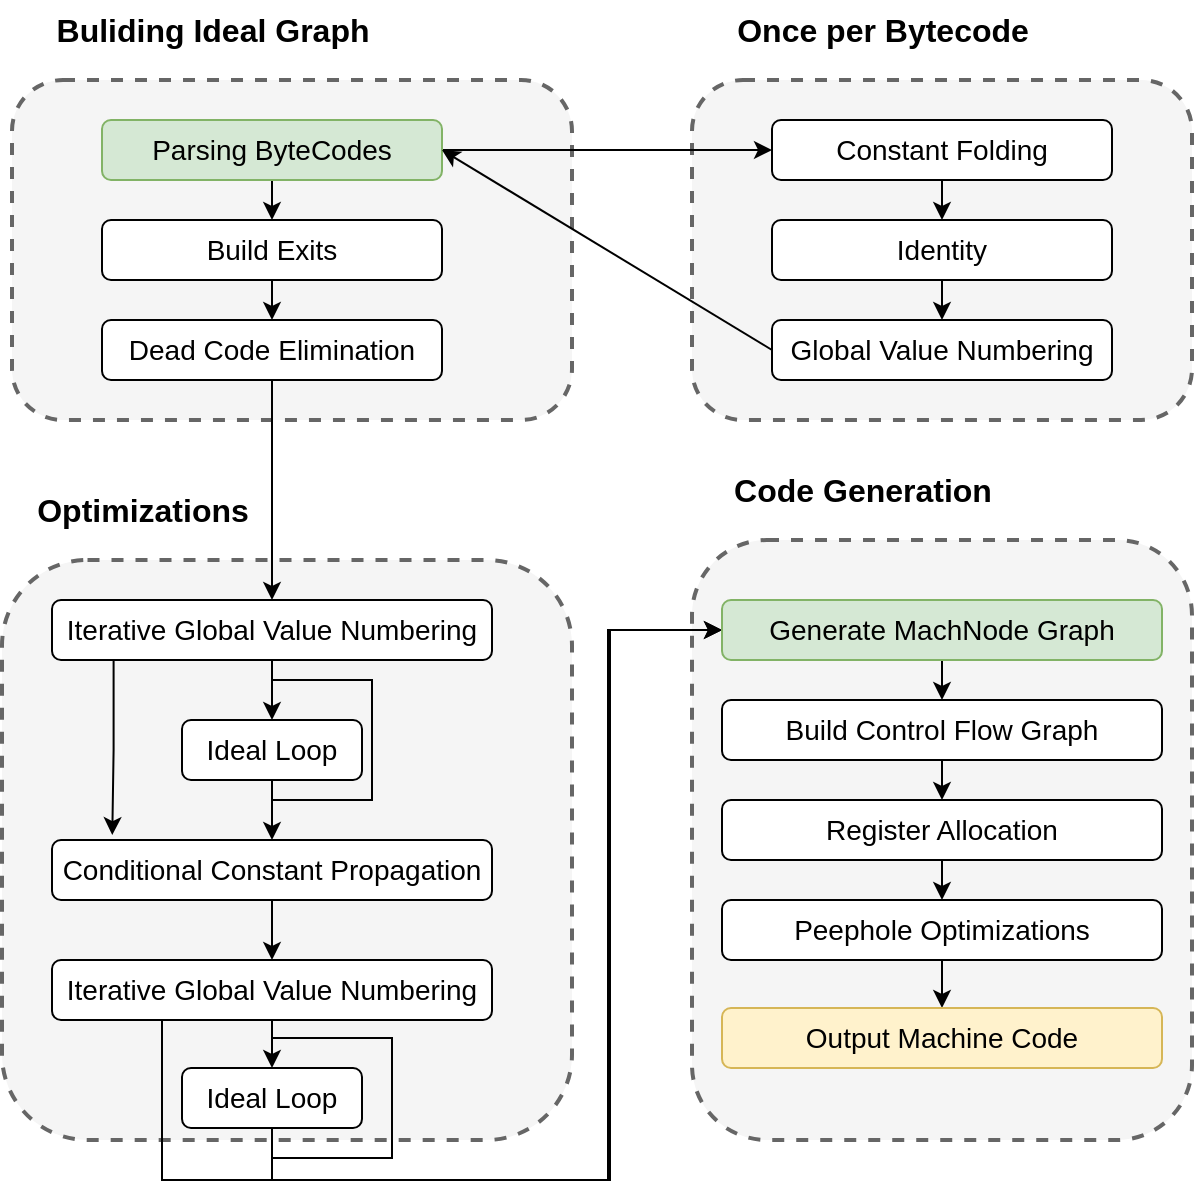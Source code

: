 <mxfile version="26.0.16">
  <diagram name="Page-1" id="pdihNeAQgmJMQmQSXDFN">
    <mxGraphModel dx="1678" dy="888" grid="1" gridSize="10" guides="1" tooltips="1" connect="1" arrows="1" fold="1" page="1" pageScale="1" pageWidth="827" pageHeight="1169" math="0" shadow="0">
      <root>
        <mxCell id="0" />
        <mxCell id="1" parent="0" />
        <mxCell id="Ed5fq_KU7zEKJbalu_ab-51" value="" style="rounded=1;whiteSpace=wrap;html=1;fillColor=#f5f5f5;dashed=1;fontColor=#333333;strokeColor=#666666;strokeWidth=2;" parent="1" vertex="1">
          <mxGeometry x="461" y="310" width="250" height="300" as="geometry" />
        </mxCell>
        <mxCell id="Ed5fq_KU7zEKJbalu_ab-49" value="" style="rounded=1;whiteSpace=wrap;html=1;fillColor=#f5f5f5;dashed=1;fontColor=#333333;strokeColor=#666666;strokeWidth=2;" parent="1" vertex="1">
          <mxGeometry x="461" y="80" width="250" height="170" as="geometry" />
        </mxCell>
        <mxCell id="Ed5fq_KU7zEKJbalu_ab-47" value="" style="rounded=1;whiteSpace=wrap;html=1;fillColor=#f5f5f5;dashed=1;fontColor=#333333;strokeColor=#666666;strokeWidth=2;" parent="1" vertex="1">
          <mxGeometry x="116" y="320" width="285" height="290" as="geometry" />
        </mxCell>
        <mxCell id="Ed5fq_KU7zEKJbalu_ab-45" value="" style="rounded=1;whiteSpace=wrap;html=1;fillColor=#f5f5f5;dashed=1;fontColor=#333333;strokeColor=#666666;strokeWidth=2;" parent="1" vertex="1">
          <mxGeometry x="121" y="80" width="280" height="170" as="geometry" />
        </mxCell>
        <mxCell id="Ed5fq_KU7zEKJbalu_ab-10" style="edgeStyle=orthogonalEdgeStyle;rounded=0;orthogonalLoop=1;jettySize=auto;html=1;exitX=0.5;exitY=1;exitDx=0;exitDy=0;entryX=0.5;entryY=0;entryDx=0;entryDy=0;strokeColor=light-dark(#000000,#EDEDED);" parent="1" source="Ed5fq_KU7zEKJbalu_ab-1" target="Ed5fq_KU7zEKJbalu_ab-2" edge="1">
          <mxGeometry relative="1" as="geometry" />
        </mxCell>
        <mxCell id="Ed5fq_KU7zEKJbalu_ab-25" style="edgeStyle=orthogonalEdgeStyle;rounded=0;orthogonalLoop=1;jettySize=auto;html=1;exitX=1;exitY=0.5;exitDx=0;exitDy=0;entryX=0;entryY=0.5;entryDx=0;entryDy=0;strokeColor=light-dark(#000000,#EDEDED);" parent="1" source="Ed5fq_KU7zEKJbalu_ab-1" target="Ed5fq_KU7zEKJbalu_ab-20" edge="1">
          <mxGeometry relative="1" as="geometry" />
        </mxCell>
        <mxCell id="Ed5fq_KU7zEKJbalu_ab-1" value="&lt;font style=&quot;font-size: 14px;&quot;&gt;Parsing ByteCodes&lt;/font&gt;" style="rounded=1;whiteSpace=wrap;html=1;perimeterSpacing=0;glass=0;shadow=0;fillColor=#d5e8d4;strokeColor=#82b366;" parent="1" vertex="1">
          <mxGeometry x="166" y="100" width="170" height="30" as="geometry" />
        </mxCell>
        <mxCell id="Ed5fq_KU7zEKJbalu_ab-11" style="edgeStyle=orthogonalEdgeStyle;rounded=0;orthogonalLoop=1;jettySize=auto;html=1;exitX=0.5;exitY=1;exitDx=0;exitDy=0;entryX=0.5;entryY=0;entryDx=0;entryDy=0;strokeColor=light-dark(#000000,#EDEDED);" parent="1" source="Ed5fq_KU7zEKJbalu_ab-2" target="Ed5fq_KU7zEKJbalu_ab-3" edge="1">
          <mxGeometry relative="1" as="geometry" />
        </mxCell>
        <mxCell id="Ed5fq_KU7zEKJbalu_ab-2" value="&lt;font style=&quot;font-size: 14px;&quot;&gt;Build Exits&lt;/font&gt;" style="rounded=1;whiteSpace=wrap;html=1;perimeterSpacing=0;glass=0;shadow=0;" parent="1" vertex="1">
          <mxGeometry x="166" y="150" width="170" height="30" as="geometry" />
        </mxCell>
        <mxCell id="Ed5fq_KU7zEKJbalu_ab-12" style="edgeStyle=orthogonalEdgeStyle;rounded=0;orthogonalLoop=1;jettySize=auto;html=1;exitX=0.5;exitY=1;exitDx=0;exitDy=0;entryX=0.5;entryY=0;entryDx=0;entryDy=0;strokeColor=light-dark(#000000,#EDEDED);" parent="1" source="Ed5fq_KU7zEKJbalu_ab-3" target="Ed5fq_KU7zEKJbalu_ab-5" edge="1">
          <mxGeometry relative="1" as="geometry" />
        </mxCell>
        <mxCell id="Ed5fq_KU7zEKJbalu_ab-3" value="&lt;font style=&quot;font-size: 14px;&quot;&gt;Dead Code Elimination&lt;/font&gt;" style="rounded=1;whiteSpace=wrap;html=1;perimeterSpacing=0;glass=0;shadow=0;" parent="1" vertex="1">
          <mxGeometry x="166" y="200" width="170" height="30" as="geometry" />
        </mxCell>
        <mxCell id="Ed5fq_KU7zEKJbalu_ab-13" style="edgeStyle=orthogonalEdgeStyle;rounded=0;orthogonalLoop=1;jettySize=auto;html=1;exitX=0.5;exitY=1;exitDx=0;exitDy=0;entryX=0.5;entryY=0;entryDx=0;entryDy=0;strokeColor=light-dark(#000000,#EDEDED);" parent="1" source="Ed5fq_KU7zEKJbalu_ab-5" target="Ed5fq_KU7zEKJbalu_ab-6" edge="1">
          <mxGeometry relative="1" as="geometry" />
        </mxCell>
        <mxCell id="Ed5fq_KU7zEKJbalu_ab-5" value="&lt;font style=&quot;font-size: 14px;&quot;&gt;Iterative Global Value Numbering&lt;/font&gt;" style="rounded=1;whiteSpace=wrap;html=1;perimeterSpacing=0;glass=0;shadow=0;" parent="1" vertex="1">
          <mxGeometry x="141" y="340" width="220" height="30" as="geometry" />
        </mxCell>
        <mxCell id="Ed5fq_KU7zEKJbalu_ab-15" style="edgeStyle=orthogonalEdgeStyle;rounded=0;orthogonalLoop=1;jettySize=auto;html=1;exitX=0.5;exitY=1;exitDx=0;exitDy=0;entryX=0.5;entryY=0;entryDx=0;entryDy=0;strokeColor=light-dark(#000000,#EDEDED);" parent="1" source="Ed5fq_KU7zEKJbalu_ab-6" target="Ed5fq_KU7zEKJbalu_ab-7" edge="1">
          <mxGeometry relative="1" as="geometry" />
        </mxCell>
        <mxCell id="Ed5fq_KU7zEKJbalu_ab-6" value="&lt;font style=&quot;font-size: 14px;&quot;&gt;Ideal Loop&lt;/font&gt;" style="rounded=1;whiteSpace=wrap;html=1;perimeterSpacing=0;glass=0;shadow=0;" parent="1" vertex="1">
          <mxGeometry x="206" y="400" width="90" height="30" as="geometry" />
        </mxCell>
        <mxCell id="Ed5fq_KU7zEKJbalu_ab-17" style="edgeStyle=orthogonalEdgeStyle;rounded=0;orthogonalLoop=1;jettySize=auto;html=1;exitX=0.5;exitY=1;exitDx=0;exitDy=0;entryX=0.5;entryY=0;entryDx=0;entryDy=0;strokeColor=light-dark(#000000,#EDEDED);" parent="1" source="Ed5fq_KU7zEKJbalu_ab-7" target="Ed5fq_KU7zEKJbalu_ab-8" edge="1">
          <mxGeometry relative="1" as="geometry" />
        </mxCell>
        <mxCell id="Ed5fq_KU7zEKJbalu_ab-7" value="&lt;span style=&quot;font-size: 14px;&quot;&gt;Conditional Constant Propagation&lt;/span&gt;" style="rounded=1;whiteSpace=wrap;html=1;perimeterSpacing=0;glass=0;shadow=0;" parent="1" vertex="1">
          <mxGeometry x="141" y="460" width="220" height="30" as="geometry" />
        </mxCell>
        <mxCell id="Ed5fq_KU7zEKJbalu_ab-38" style="edgeStyle=orthogonalEdgeStyle;rounded=0;orthogonalLoop=1;jettySize=auto;html=1;exitX=0.25;exitY=1;exitDx=0;exitDy=0;entryX=0;entryY=0.5;entryDx=0;entryDy=0;strokeColor=light-dark(#000000,#EDEDED);" parent="1" source="Ed5fq_KU7zEKJbalu_ab-8" target="Ed5fq_KU7zEKJbalu_ab-29" edge="1">
          <mxGeometry relative="1" as="geometry">
            <Array as="points">
              <mxPoint x="196" y="630" />
              <mxPoint x="419" y="630" />
              <mxPoint x="419" y="355" />
            </Array>
          </mxGeometry>
        </mxCell>
        <mxCell id="OGlMFdHKQF9ZKyUTeiHO-2" style="edgeStyle=orthogonalEdgeStyle;rounded=0;orthogonalLoop=1;jettySize=auto;html=1;exitX=0.5;exitY=1;exitDx=0;exitDy=0;entryX=0.5;entryY=0;entryDx=0;entryDy=0;" edge="1" parent="1" source="Ed5fq_KU7zEKJbalu_ab-8" target="Ed5fq_KU7zEKJbalu_ab-9">
          <mxGeometry relative="1" as="geometry" />
        </mxCell>
        <mxCell id="Ed5fq_KU7zEKJbalu_ab-8" value="&lt;span style=&quot;font-size: 14px;&quot;&gt;Iterative Global Value Numbering&lt;/span&gt;" style="rounded=1;whiteSpace=wrap;html=1;perimeterSpacing=0;glass=0;shadow=0;" parent="1" vertex="1">
          <mxGeometry x="141" y="520" width="220" height="30" as="geometry" />
        </mxCell>
        <mxCell id="OGlMFdHKQF9ZKyUTeiHO-3" style="edgeStyle=orthogonalEdgeStyle;rounded=0;orthogonalLoop=1;jettySize=auto;html=1;exitX=0.5;exitY=1;exitDx=0;exitDy=0;entryX=0;entryY=0.5;entryDx=0;entryDy=0;" edge="1" parent="1" source="Ed5fq_KU7zEKJbalu_ab-9" target="Ed5fq_KU7zEKJbalu_ab-29">
          <mxGeometry relative="1" as="geometry">
            <Array as="points">
              <mxPoint x="251" y="630" />
              <mxPoint x="420" y="630" />
              <mxPoint x="420" y="355" />
            </Array>
          </mxGeometry>
        </mxCell>
        <mxCell id="Ed5fq_KU7zEKJbalu_ab-9" value="&lt;font style=&quot;font-size: 14px;&quot;&gt;Ideal Loop&lt;/font&gt;" style="rounded=1;whiteSpace=wrap;html=1;perimeterSpacing=0;glass=0;shadow=0;" parent="1" vertex="1">
          <mxGeometry x="206" y="574" width="90" height="30" as="geometry" />
        </mxCell>
        <mxCell id="Ed5fq_KU7zEKJbalu_ab-14" style="edgeStyle=orthogonalEdgeStyle;rounded=0;orthogonalLoop=1;jettySize=auto;html=1;exitX=0.14;exitY=0.994;exitDx=0;exitDy=0;exitPerimeter=0;entryX=0.137;entryY=-0.083;entryDx=0;entryDy=0;entryPerimeter=0;strokeColor=light-dark(#000000,#EDEDED);" parent="1" source="Ed5fq_KU7zEKJbalu_ab-5" target="Ed5fq_KU7zEKJbalu_ab-7" edge="1">
          <mxGeometry relative="1" as="geometry">
            <mxPoint x="173" y="440" as="targetPoint" />
          </mxGeometry>
        </mxCell>
        <mxCell id="Ed5fq_KU7zEKJbalu_ab-16" value="" style="edgeStyle=segmentEdgeStyle;endArrow=none;html=1;curved=0;rounded=0;startFill=0;strokeColor=light-dark(#000000,#EDEDED);" parent="1" edge="1">
          <mxGeometry width="50" height="50" relative="1" as="geometry">
            <mxPoint x="251" y="440" as="sourcePoint" />
            <mxPoint x="251" y="380" as="targetPoint" />
            <Array as="points">
              <mxPoint x="301" y="440" />
            </Array>
          </mxGeometry>
        </mxCell>
        <mxCell id="Ed5fq_KU7zEKJbalu_ab-23" style="edgeStyle=orthogonalEdgeStyle;rounded=0;orthogonalLoop=1;jettySize=auto;html=1;exitX=0.5;exitY=1;exitDx=0;exitDy=0;entryX=0.5;entryY=0;entryDx=0;entryDy=0;strokeColor=light-dark(#000000,#EDEDED);" parent="1" source="Ed5fq_KU7zEKJbalu_ab-20" target="Ed5fq_KU7zEKJbalu_ab-21" edge="1">
          <mxGeometry relative="1" as="geometry" />
        </mxCell>
        <mxCell id="Ed5fq_KU7zEKJbalu_ab-20" value="&lt;font style=&quot;font-size: 14px;&quot;&gt;Constant Folding&lt;/font&gt;" style="rounded=1;whiteSpace=wrap;html=1;perimeterSpacing=0;glass=0;shadow=0;" parent="1" vertex="1">
          <mxGeometry x="501" y="100" width="170" height="30" as="geometry" />
        </mxCell>
        <mxCell id="Ed5fq_KU7zEKJbalu_ab-24" style="edgeStyle=orthogonalEdgeStyle;rounded=0;orthogonalLoop=1;jettySize=auto;html=1;exitX=0.5;exitY=1;exitDx=0;exitDy=0;entryX=0.5;entryY=0;entryDx=0;entryDy=0;strokeColor=light-dark(#000000,#EDEDED);" parent="1" source="Ed5fq_KU7zEKJbalu_ab-21" target="Ed5fq_KU7zEKJbalu_ab-22" edge="1">
          <mxGeometry relative="1" as="geometry" />
        </mxCell>
        <mxCell id="Ed5fq_KU7zEKJbalu_ab-21" value="&lt;font style=&quot;font-size: 14px;&quot;&gt;Identity&lt;/font&gt;" style="rounded=1;whiteSpace=wrap;html=1;perimeterSpacing=0;glass=0;shadow=0;" parent="1" vertex="1">
          <mxGeometry x="501" y="150" width="170" height="30" as="geometry" />
        </mxCell>
        <mxCell id="Ed5fq_KU7zEKJbalu_ab-26" style="rounded=0;orthogonalLoop=1;jettySize=auto;html=1;exitX=0;exitY=0.5;exitDx=0;exitDy=0;entryX=1;entryY=0.5;entryDx=0;entryDy=0;strokeColor=light-dark(#000000,#EDEDED);" parent="1" source="Ed5fq_KU7zEKJbalu_ab-22" target="Ed5fq_KU7zEKJbalu_ab-1" edge="1">
          <mxGeometry relative="1" as="geometry" />
        </mxCell>
        <mxCell id="Ed5fq_KU7zEKJbalu_ab-22" value="&lt;font style=&quot;font-size: 14px;&quot;&gt;Global Value Numbering&lt;/font&gt;" style="rounded=1;whiteSpace=wrap;html=1;perimeterSpacing=0;glass=0;shadow=0;" parent="1" vertex="1">
          <mxGeometry x="501" y="200" width="170" height="30" as="geometry" />
        </mxCell>
        <mxCell id="Ed5fq_KU7zEKJbalu_ab-34" style="edgeStyle=orthogonalEdgeStyle;rounded=0;orthogonalLoop=1;jettySize=auto;html=1;exitX=0.5;exitY=1;exitDx=0;exitDy=0;entryX=0.5;entryY=0;entryDx=0;entryDy=0;strokeColor=light-dark(#000000,#EDEDED);" parent="1" source="Ed5fq_KU7zEKJbalu_ab-29" target="Ed5fq_KU7zEKJbalu_ab-30" edge="1">
          <mxGeometry relative="1" as="geometry" />
        </mxCell>
        <mxCell id="Ed5fq_KU7zEKJbalu_ab-29" value="&lt;font style=&quot;font-size: 14px;&quot;&gt;Generate MachNode Graph&lt;/font&gt;" style="rounded=1;whiteSpace=wrap;html=1;perimeterSpacing=0;glass=0;shadow=0;fillColor=#d5e8d4;strokeColor=#82b366;" parent="1" vertex="1">
          <mxGeometry x="476" y="340" width="220" height="30" as="geometry" />
        </mxCell>
        <mxCell id="Ed5fq_KU7zEKJbalu_ab-35" style="edgeStyle=orthogonalEdgeStyle;rounded=0;orthogonalLoop=1;jettySize=auto;html=1;exitX=0.5;exitY=1;exitDx=0;exitDy=0;entryX=0.5;entryY=0;entryDx=0;entryDy=0;strokeColor=light-dark(#000000,#EDEDED);" parent="1" source="Ed5fq_KU7zEKJbalu_ab-30" target="Ed5fq_KU7zEKJbalu_ab-31" edge="1">
          <mxGeometry relative="1" as="geometry" />
        </mxCell>
        <mxCell id="Ed5fq_KU7zEKJbalu_ab-30" value="&lt;font style=&quot;font-size: 14px;&quot;&gt;Build Control Flow Graph&lt;/font&gt;" style="rounded=1;whiteSpace=wrap;html=1;perimeterSpacing=0;glass=0;shadow=0;" parent="1" vertex="1">
          <mxGeometry x="476" y="390" width="220" height="30" as="geometry" />
        </mxCell>
        <mxCell id="Ed5fq_KU7zEKJbalu_ab-36" style="edgeStyle=orthogonalEdgeStyle;rounded=0;orthogonalLoop=1;jettySize=auto;html=1;exitX=0.5;exitY=1;exitDx=0;exitDy=0;entryX=0.5;entryY=0;entryDx=0;entryDy=0;strokeColor=light-dark(#000000,#EDEDED);" parent="1" source="Ed5fq_KU7zEKJbalu_ab-31" target="Ed5fq_KU7zEKJbalu_ab-32" edge="1">
          <mxGeometry relative="1" as="geometry" />
        </mxCell>
        <mxCell id="Ed5fq_KU7zEKJbalu_ab-31" value="&lt;font style=&quot;font-size: 14px;&quot;&gt;Register Allocation&lt;/font&gt;" style="rounded=1;whiteSpace=wrap;html=1;perimeterSpacing=0;glass=0;shadow=0;" parent="1" vertex="1">
          <mxGeometry x="476" y="440" width="220" height="30" as="geometry" />
        </mxCell>
        <mxCell id="Ed5fq_KU7zEKJbalu_ab-44" value="" style="edgeStyle=orthogonalEdgeStyle;rounded=0;orthogonalLoop=1;jettySize=auto;html=1;" parent="1" source="Ed5fq_KU7zEKJbalu_ab-32" target="Ed5fq_KU7zEKJbalu_ab-33" edge="1">
          <mxGeometry relative="1" as="geometry" />
        </mxCell>
        <mxCell id="Ed5fq_KU7zEKJbalu_ab-32" value="&lt;font style=&quot;font-size: 14px;&quot;&gt;Peephole Optimizations&lt;/font&gt;" style="rounded=1;whiteSpace=wrap;html=1;perimeterSpacing=0;glass=0;shadow=0;" parent="1" vertex="1">
          <mxGeometry x="476" y="490" width="220" height="30" as="geometry" />
        </mxCell>
        <mxCell id="Ed5fq_KU7zEKJbalu_ab-33" value="&lt;font style=&quot;font-size: 14px;&quot;&gt;Output Machine Code&lt;/font&gt;" style="rounded=1;whiteSpace=wrap;html=1;perimeterSpacing=0;glass=0;shadow=0;fillColor=#fff2cc;strokeColor=#d6b656;" parent="1" vertex="1">
          <mxGeometry x="476" y="544" width="220" height="30" as="geometry" />
        </mxCell>
        <mxCell id="Ed5fq_KU7zEKJbalu_ab-43" value="" style="edgeStyle=segmentEdgeStyle;endArrow=none;html=1;curved=0;rounded=0;endSize=8;startSize=8;startFill=0;strokeColor=light-dark(#000000,#EDEDED);" parent="1" edge="1">
          <mxGeometry width="50" height="50" relative="1" as="geometry">
            <mxPoint x="251" y="619" as="sourcePoint" />
            <mxPoint x="251" y="559" as="targetPoint" />
            <Array as="points">
              <mxPoint x="311" y="619" />
              <mxPoint x="311" y="559" />
            </Array>
          </mxGeometry>
        </mxCell>
        <mxCell id="Ed5fq_KU7zEKJbalu_ab-46" value="&lt;font style=&quot;font-size: 16px;&quot;&gt;&lt;b&gt;Buliding Ideal Graph&lt;/b&gt;&lt;/font&gt;" style="text;html=1;align=center;verticalAlign=middle;resizable=0;points=[];autosize=1;strokeColor=none;fillColor=none;" parent="1" vertex="1">
          <mxGeometry x="131" y="40" width="180" height="30" as="geometry" />
        </mxCell>
        <mxCell id="Ed5fq_KU7zEKJbalu_ab-48" value="&lt;font style=&quot;font-size: 16px;&quot;&gt;&lt;b&gt;Optimizations&lt;/b&gt;&lt;/font&gt;" style="text;html=1;align=center;verticalAlign=middle;resizable=0;points=[];autosize=1;strokeColor=none;fillColor=none;" parent="1" vertex="1">
          <mxGeometry x="121" y="280" width="130" height="30" as="geometry" />
        </mxCell>
        <mxCell id="Ed5fq_KU7zEKJbalu_ab-50" value="&lt;font style=&quot;font-size: 16px;&quot;&gt;&lt;b&gt;Once per Bytecode&lt;/b&gt;&lt;/font&gt;" style="text;html=1;align=center;verticalAlign=middle;resizable=0;points=[];autosize=1;strokeColor=none;fillColor=none;" parent="1" vertex="1">
          <mxGeometry x="471" y="40" width="170" height="30" as="geometry" />
        </mxCell>
        <mxCell id="Ed5fq_KU7zEKJbalu_ab-52" value="&lt;font style=&quot;font-size: 16px;&quot;&gt;&lt;b&gt;Code Generation&lt;/b&gt;&lt;/font&gt;" style="text;html=1;align=center;verticalAlign=middle;resizable=0;points=[];autosize=1;strokeColor=none;fillColor=none;" parent="1" vertex="1">
          <mxGeometry x="471" y="270" width="150" height="30" as="geometry" />
        </mxCell>
      </root>
    </mxGraphModel>
  </diagram>
</mxfile>
